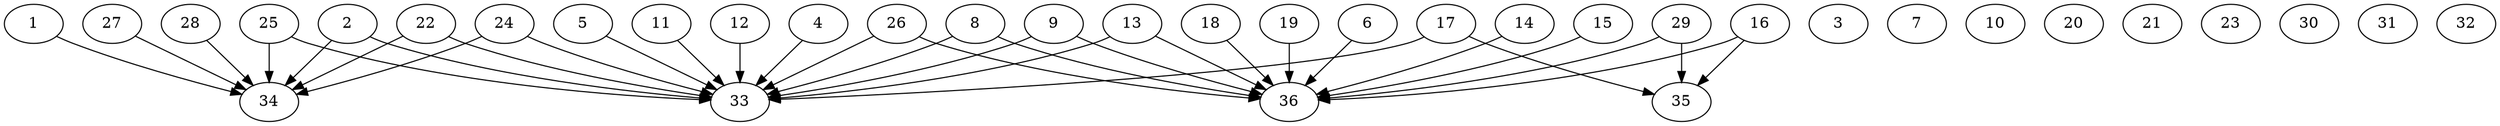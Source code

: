 // DAG (tier=3-complex, mode=data, n=36, ccr=0.513, fat=0.851, density=0.616, regular=0.306, jump=0.313, mindata=4194304, maxdata=33554432)
// DAG automatically generated by daggen at Sun Aug 24 16:33:35 2025
// /home/ermia/Project/Environments/daggen/bin/daggen --dot --ccr 0.513 --fat 0.851 --regular 0.306 --density 0.616 --jump 0.313 --mindata 4194304 --maxdata 33554432 -n 36 
digraph G {
  1 [size="1426929470489595904", alpha="0.02", expect_size="713464735244797952"]
  1 -> 34 [size ="1513911849320448"]
  2 [size="94048604776480704", alpha="0.17", expect_size="47024302388240352"]
  2 -> 33 [size ="2839121097654272"]
  2 -> 34 [size ="2839121097654272"]
  3 [size="39801927637724592", alpha="0.07", expect_size="19900963818862296"]
  4 [size="193758702359199232", alpha="0.17", expect_size="96879351179599616"]
  4 -> 33 [size ="5793935720972288"]
  5 [size="72733708399824816", alpha="0.03", expect_size="36366854199912408"]
  5 -> 33 [size ="1932497751375872"]
  6 [size="2585851758913443840", alpha="0.02", expect_size="1292925879456721920"]
  6 -> 36 [size ="4789652108083200"]
  7 [size="203311418964686112", alpha="0.09", expect_size="101655709482343056"]
  8 [size="57977832078359720", alpha="0.15", expect_size="28988916039179860"]
  8 -> 33 [size ="2090422625107968"]
  8 -> 36 [size ="2090422625107968"]
  9 [size="8954461542051831873536", alpha="0.01", expect_size="4477230771025915936768"]
  9 -> 33 [size ="3449713042915328"]
  9 -> 36 [size ="3449713042915328"]
  10 [size="4613673561078289408", alpha="0.11", expect_size="2306836780539144704"]
  11 [size="12903150623783743488", alpha="0.11", expect_size="6451575311891871744"]
  11 -> 33 [size ="5879790305280000"]
  12 [size="346683118944537536", alpha="0.10", expect_size="173341559472268768"]
  12 -> 33 [size ="423465530163200"]
  13 [size="303441281495254720", alpha="0.08", expect_size="151720640747627360"]
  13 -> 33 [size ="4981150598561792"]
  13 -> 36 [size ="4981150598561792"]
  14 [size="37626950483716526309376", alpha="0.19", expect_size="18813475241858263154688"]
  14 -> 36 [size ="8983026239275008"]
  15 [size="92800686058326448", alpha="0.15", expect_size="46400343029163224"]
  15 -> 36 [size ="1503337279127552"]
  16 [size="2379210492742385795072", alpha="0.18", expect_size="1189605246371192897536"]
  16 -> 35 [size ="1425756076900352"]
  16 -> 36 [size ="1425756076900352"]
  17 [size="81555992664581136", alpha="0.18", expect_size="40777996332290568"]
  17 -> 33 [size ="3194022633930752"]
  17 -> 35 [size ="3194022633930752"]
  18 [size="28987136515779360", alpha="0.18", expect_size="14493568257889680"]
  18 -> 36 [size ="523267978821632"]
  19 [size="71883191036768376", alpha="0.12", expect_size="35941595518384188"]
  19 -> 36 [size ="2823401743843328"]
  20 [size="7688840980782920704", alpha="0.04", expect_size="3844420490391460352"]
  21 [size="321983416456766848", alpha="0.17", expect_size="160991708228383424"]
  22 [size="3919046520314283008", alpha="0.02", expect_size="1959523260157141504"]
  22 -> 33 [size ="5805846730637312"]
  22 -> 34 [size ="5805846730637312"]
  23 [size="213644709035589500928", alpha="0.07", expect_size="106822354517794750464"]
  24 [size="22910330583434546642944", alpha="0.07", expect_size="11455165291717273321472"]
  24 -> 33 [size ="6453236143751168"]
  24 -> 34 [size ="6453236143751168"]
  25 [size="10750361209176900763648", alpha="0.15", expect_size="5375180604588450381824"]
  25 -> 33 [size ="3896775249231872"]
  25 -> 34 [size ="3896775249231872"]
  26 [size="10310916897675426", alpha="0.11", expect_size="5155458448837713"]
  26 -> 33 [size ="217760084787200"]
  26 -> 36 [size ="217760084787200"]
  27 [size="98498472495284224000", alpha="0.10", expect_size="49249236247642112000"]
  27 -> 34 [size ="170625125580800"]
  28 [size="3340822039005416", alpha="0.17", expect_size="1670411019502708"]
  28 -> 34 [size ="161150939430912"]
  29 [size="10266016122743478272", alpha="0.15", expect_size="5133008061371739136"]
  29 -> 35 [size ="8391379461865472"]
  29 -> 36 [size ="8391379461865472"]
  30 [size="3966064554418255167488", alpha="0.09", expect_size="1983032277209127583744"]
  31 [size="14083059783772812607488", alpha="0.10", expect_size="7041529891886406303744"]
  32 [size="104046261121212384", alpha="0.11", expect_size="52023130560606192"]
  33 [size="844694165077787904", alpha="0.06", expect_size="422347082538893952"]
  34 [size="23768314152259680206848", alpha="0.17", expect_size="11884157076129840103424"]
  35 [size="22678302058120720", alpha="0.02", expect_size="11339151029060360"]
  36 [size="976947444203913216000", alpha="0.03", expect_size="488473722101956608000"]
}